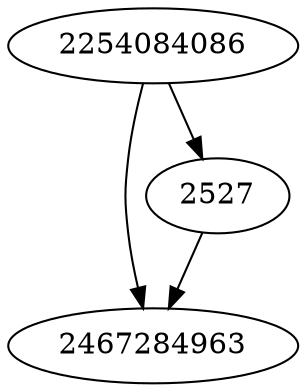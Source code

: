 strict digraph  {
2467284963;
2254084086;
2527;
2254084086 -> 2527;
2254084086 -> 2467284963;
2527 -> 2467284963;
}

